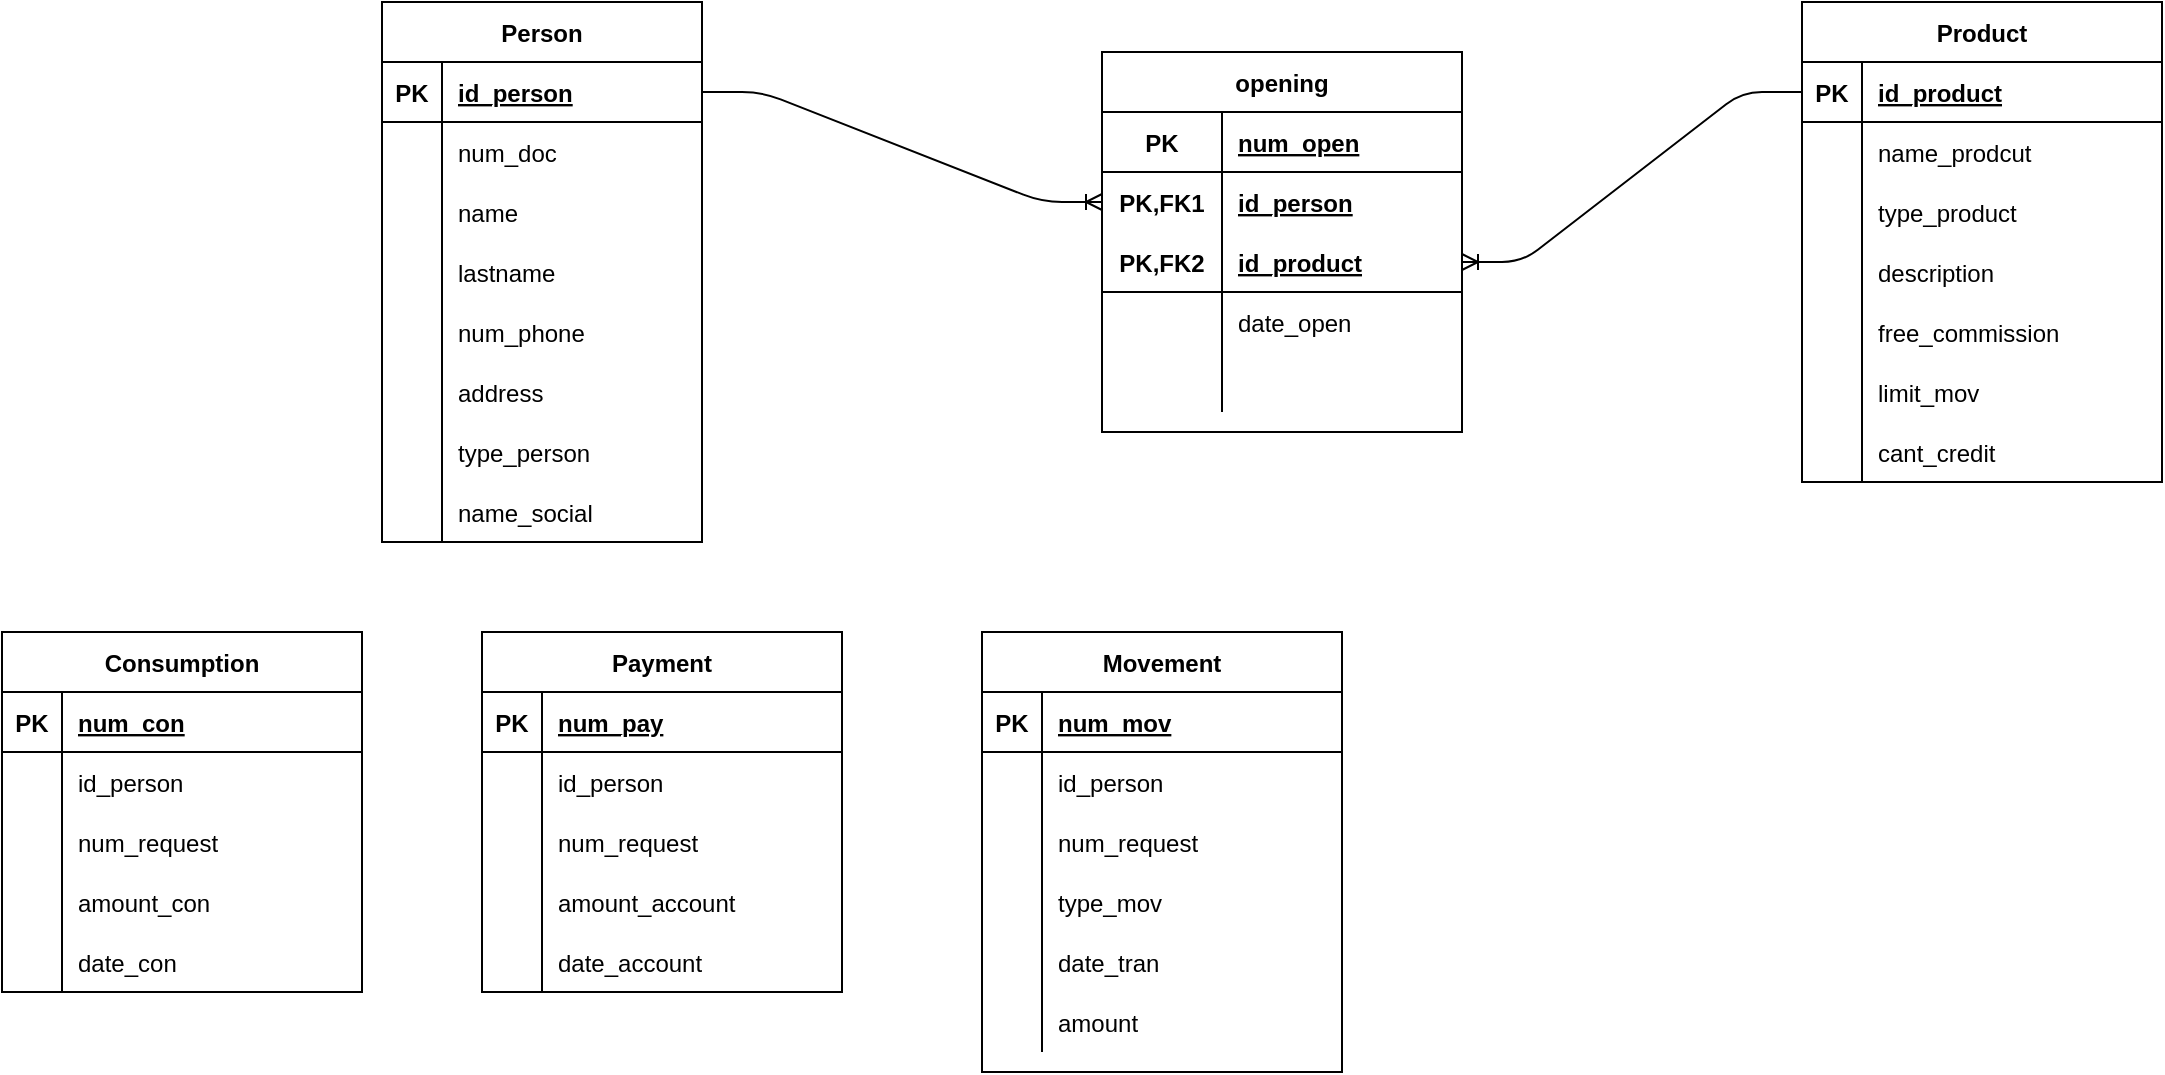 <mxfile version="14.7.8" type="github">
  <diagram id="_rKBVMMMxIpNqGGiBoeg" name="Page-1">
    <mxGraphModel dx="1268" dy="882" grid="1" gridSize="10" guides="1" tooltips="1" connect="1" arrows="1" fold="1" page="0" pageScale="1" pageWidth="827" pageHeight="1169" math="0" shadow="0">
      <root>
        <mxCell id="0" />
        <mxCell id="1" parent="0" />
        <mxCell id="2HzZ_DdVNR7TNEQ7cjcN-23" value="Person" style="shape=table;startSize=30;container=1;collapsible=1;childLayout=tableLayout;fixedRows=1;rowLines=0;fontStyle=1;align=center;resizeLast=1;" parent="1" vertex="1">
          <mxGeometry x="-140" y="-15" width="160" height="270" as="geometry" />
        </mxCell>
        <mxCell id="2HzZ_DdVNR7TNEQ7cjcN-24" value="" style="shape=partialRectangle;collapsible=0;dropTarget=0;pointerEvents=0;fillColor=none;top=0;left=0;bottom=1;right=0;points=[[0,0.5],[1,0.5]];portConstraint=eastwest;" parent="2HzZ_DdVNR7TNEQ7cjcN-23" vertex="1">
          <mxGeometry y="30" width="160" height="30" as="geometry" />
        </mxCell>
        <mxCell id="2HzZ_DdVNR7TNEQ7cjcN-25" value="PK" style="shape=partialRectangle;connectable=0;fillColor=none;top=0;left=0;bottom=0;right=0;fontStyle=1;overflow=hidden;" parent="2HzZ_DdVNR7TNEQ7cjcN-24" vertex="1">
          <mxGeometry width="30" height="30" as="geometry" />
        </mxCell>
        <mxCell id="2HzZ_DdVNR7TNEQ7cjcN-26" value="id_person" style="shape=partialRectangle;connectable=0;fillColor=none;top=0;left=0;bottom=0;right=0;align=left;spacingLeft=6;fontStyle=5;overflow=hidden;" parent="2HzZ_DdVNR7TNEQ7cjcN-24" vertex="1">
          <mxGeometry x="30" width="130" height="30" as="geometry" />
        </mxCell>
        <mxCell id="2HzZ_DdVNR7TNEQ7cjcN-27" value="" style="shape=partialRectangle;collapsible=0;dropTarget=0;pointerEvents=0;fillColor=none;top=0;left=0;bottom=0;right=0;points=[[0,0.5],[1,0.5]];portConstraint=eastwest;" parent="2HzZ_DdVNR7TNEQ7cjcN-23" vertex="1">
          <mxGeometry y="60" width="160" height="30" as="geometry" />
        </mxCell>
        <mxCell id="2HzZ_DdVNR7TNEQ7cjcN-28" value="" style="shape=partialRectangle;connectable=0;fillColor=none;top=0;left=0;bottom=0;right=0;editable=1;overflow=hidden;" parent="2HzZ_DdVNR7TNEQ7cjcN-27" vertex="1">
          <mxGeometry width="30" height="30" as="geometry" />
        </mxCell>
        <mxCell id="2HzZ_DdVNR7TNEQ7cjcN-29" value="num_doc" style="shape=partialRectangle;connectable=0;fillColor=none;top=0;left=0;bottom=0;right=0;align=left;spacingLeft=6;overflow=hidden;" parent="2HzZ_DdVNR7TNEQ7cjcN-27" vertex="1">
          <mxGeometry x="30" width="130" height="30" as="geometry" />
        </mxCell>
        <mxCell id="2HzZ_DdVNR7TNEQ7cjcN-30" value="" style="shape=partialRectangle;collapsible=0;dropTarget=0;pointerEvents=0;fillColor=none;top=0;left=0;bottom=0;right=0;points=[[0,0.5],[1,0.5]];portConstraint=eastwest;" parent="2HzZ_DdVNR7TNEQ7cjcN-23" vertex="1">
          <mxGeometry y="90" width="160" height="30" as="geometry" />
        </mxCell>
        <mxCell id="2HzZ_DdVNR7TNEQ7cjcN-31" value="" style="shape=partialRectangle;connectable=0;fillColor=none;top=0;left=0;bottom=0;right=0;editable=1;overflow=hidden;" parent="2HzZ_DdVNR7TNEQ7cjcN-30" vertex="1">
          <mxGeometry width="30" height="30" as="geometry" />
        </mxCell>
        <mxCell id="2HzZ_DdVNR7TNEQ7cjcN-32" value="name" style="shape=partialRectangle;connectable=0;fillColor=none;top=0;left=0;bottom=0;right=0;align=left;spacingLeft=6;overflow=hidden;" parent="2HzZ_DdVNR7TNEQ7cjcN-30" vertex="1">
          <mxGeometry x="30" width="130" height="30" as="geometry" />
        </mxCell>
        <mxCell id="2HzZ_DdVNR7TNEQ7cjcN-33" value="" style="shape=partialRectangle;collapsible=0;dropTarget=0;pointerEvents=0;fillColor=none;top=0;left=0;bottom=0;right=0;points=[[0,0.5],[1,0.5]];portConstraint=eastwest;" parent="2HzZ_DdVNR7TNEQ7cjcN-23" vertex="1">
          <mxGeometry y="120" width="160" height="30" as="geometry" />
        </mxCell>
        <mxCell id="2HzZ_DdVNR7TNEQ7cjcN-34" value="" style="shape=partialRectangle;connectable=0;fillColor=none;top=0;left=0;bottom=0;right=0;editable=1;overflow=hidden;" parent="2HzZ_DdVNR7TNEQ7cjcN-33" vertex="1">
          <mxGeometry width="30" height="30" as="geometry" />
        </mxCell>
        <mxCell id="2HzZ_DdVNR7TNEQ7cjcN-35" value="lastname" style="shape=partialRectangle;connectable=0;fillColor=none;top=0;left=0;bottom=0;right=0;align=left;spacingLeft=6;overflow=hidden;" parent="2HzZ_DdVNR7TNEQ7cjcN-33" vertex="1">
          <mxGeometry x="30" width="130" height="30" as="geometry" />
        </mxCell>
        <mxCell id="2HzZ_DdVNR7TNEQ7cjcN-58" value="" style="shape=partialRectangle;collapsible=0;dropTarget=0;pointerEvents=0;fillColor=none;top=0;left=0;bottom=0;right=0;points=[[0,0.5],[1,0.5]];portConstraint=eastwest;" parent="2HzZ_DdVNR7TNEQ7cjcN-23" vertex="1">
          <mxGeometry y="150" width="160" height="30" as="geometry" />
        </mxCell>
        <mxCell id="2HzZ_DdVNR7TNEQ7cjcN-59" value="" style="shape=partialRectangle;connectable=0;fillColor=none;top=0;left=0;bottom=0;right=0;editable=1;overflow=hidden;" parent="2HzZ_DdVNR7TNEQ7cjcN-58" vertex="1">
          <mxGeometry width="30" height="30" as="geometry" />
        </mxCell>
        <mxCell id="2HzZ_DdVNR7TNEQ7cjcN-60" value="num_phone" style="shape=partialRectangle;connectable=0;fillColor=none;top=0;left=0;bottom=0;right=0;align=left;spacingLeft=6;overflow=hidden;" parent="2HzZ_DdVNR7TNEQ7cjcN-58" vertex="1">
          <mxGeometry x="30" width="130" height="30" as="geometry" />
        </mxCell>
        <mxCell id="2HzZ_DdVNR7TNEQ7cjcN-61" value="" style="shape=partialRectangle;collapsible=0;dropTarget=0;pointerEvents=0;fillColor=none;top=0;left=0;bottom=0;right=0;points=[[0,0.5],[1,0.5]];portConstraint=eastwest;" parent="2HzZ_DdVNR7TNEQ7cjcN-23" vertex="1">
          <mxGeometry y="180" width="160" height="30" as="geometry" />
        </mxCell>
        <mxCell id="2HzZ_DdVNR7TNEQ7cjcN-62" value="" style="shape=partialRectangle;connectable=0;fillColor=none;top=0;left=0;bottom=0;right=0;editable=1;overflow=hidden;" parent="2HzZ_DdVNR7TNEQ7cjcN-61" vertex="1">
          <mxGeometry width="30" height="30" as="geometry" />
        </mxCell>
        <mxCell id="2HzZ_DdVNR7TNEQ7cjcN-63" value="address" style="shape=partialRectangle;connectable=0;fillColor=none;top=0;left=0;bottom=0;right=0;align=left;spacingLeft=6;overflow=hidden;" parent="2HzZ_DdVNR7TNEQ7cjcN-61" vertex="1">
          <mxGeometry x="30" width="130" height="30" as="geometry" />
        </mxCell>
        <mxCell id="2HzZ_DdVNR7TNEQ7cjcN-64" value="" style="shape=partialRectangle;collapsible=0;dropTarget=0;pointerEvents=0;fillColor=none;top=0;left=0;bottom=0;right=0;points=[[0,0.5],[1,0.5]];portConstraint=eastwest;" parent="2HzZ_DdVNR7TNEQ7cjcN-23" vertex="1">
          <mxGeometry y="210" width="160" height="30" as="geometry" />
        </mxCell>
        <mxCell id="2HzZ_DdVNR7TNEQ7cjcN-65" value="" style="shape=partialRectangle;connectable=0;fillColor=none;top=0;left=0;bottom=0;right=0;editable=1;overflow=hidden;" parent="2HzZ_DdVNR7TNEQ7cjcN-64" vertex="1">
          <mxGeometry width="30" height="30" as="geometry" />
        </mxCell>
        <mxCell id="2HzZ_DdVNR7TNEQ7cjcN-66" value="type_person" style="shape=partialRectangle;connectable=0;fillColor=none;top=0;left=0;bottom=0;right=0;align=left;spacingLeft=6;overflow=hidden;" parent="2HzZ_DdVNR7TNEQ7cjcN-64" vertex="1">
          <mxGeometry x="30" width="130" height="30" as="geometry" />
        </mxCell>
        <mxCell id="2HzZ_DdVNR7TNEQ7cjcN-93" value="" style="shape=partialRectangle;collapsible=0;dropTarget=0;pointerEvents=0;fillColor=none;top=0;left=0;bottom=0;right=0;points=[[0,0.5],[1,0.5]];portConstraint=eastwest;" parent="2HzZ_DdVNR7TNEQ7cjcN-23" vertex="1">
          <mxGeometry y="240" width="160" height="30" as="geometry" />
        </mxCell>
        <mxCell id="2HzZ_DdVNR7TNEQ7cjcN-94" value="" style="shape=partialRectangle;connectable=0;fillColor=none;top=0;left=0;bottom=0;right=0;editable=1;overflow=hidden;" parent="2HzZ_DdVNR7TNEQ7cjcN-93" vertex="1">
          <mxGeometry width="30" height="30" as="geometry" />
        </mxCell>
        <mxCell id="2HzZ_DdVNR7TNEQ7cjcN-95" value="name_social" style="shape=partialRectangle;connectable=0;fillColor=none;top=0;left=0;bottom=0;right=0;align=left;spacingLeft=6;overflow=hidden;" parent="2HzZ_DdVNR7TNEQ7cjcN-93" vertex="1">
          <mxGeometry x="30" width="130" height="30" as="geometry" />
        </mxCell>
        <mxCell id="2HzZ_DdVNR7TNEQ7cjcN-36" value="Product" style="shape=table;startSize=30;container=1;collapsible=1;childLayout=tableLayout;fixedRows=1;rowLines=0;fontStyle=1;align=center;resizeLast=1;" parent="1" vertex="1">
          <mxGeometry x="570" y="-15" width="180" height="240" as="geometry" />
        </mxCell>
        <mxCell id="2HzZ_DdVNR7TNEQ7cjcN-37" value="" style="shape=partialRectangle;collapsible=0;dropTarget=0;pointerEvents=0;fillColor=none;top=0;left=0;bottom=1;right=0;points=[[0,0.5],[1,0.5]];portConstraint=eastwest;" parent="2HzZ_DdVNR7TNEQ7cjcN-36" vertex="1">
          <mxGeometry y="30" width="180" height="30" as="geometry" />
        </mxCell>
        <mxCell id="2HzZ_DdVNR7TNEQ7cjcN-38" value="PK" style="shape=partialRectangle;connectable=0;fillColor=none;top=0;left=0;bottom=0;right=0;fontStyle=1;overflow=hidden;" parent="2HzZ_DdVNR7TNEQ7cjcN-37" vertex="1">
          <mxGeometry width="30" height="30" as="geometry" />
        </mxCell>
        <mxCell id="2HzZ_DdVNR7TNEQ7cjcN-39" value="id_product" style="shape=partialRectangle;connectable=0;fillColor=none;top=0;left=0;bottom=0;right=0;align=left;spacingLeft=6;fontStyle=5;overflow=hidden;" parent="2HzZ_DdVNR7TNEQ7cjcN-37" vertex="1">
          <mxGeometry x="30" width="150" height="30" as="geometry" />
        </mxCell>
        <mxCell id="2HzZ_DdVNR7TNEQ7cjcN-40" value="" style="shape=partialRectangle;collapsible=0;dropTarget=0;pointerEvents=0;fillColor=none;top=0;left=0;bottom=0;right=0;points=[[0,0.5],[1,0.5]];portConstraint=eastwest;" parent="2HzZ_DdVNR7TNEQ7cjcN-36" vertex="1">
          <mxGeometry y="60" width="180" height="30" as="geometry" />
        </mxCell>
        <mxCell id="2HzZ_DdVNR7TNEQ7cjcN-41" value="" style="shape=partialRectangle;connectable=0;fillColor=none;top=0;left=0;bottom=0;right=0;editable=1;overflow=hidden;" parent="2HzZ_DdVNR7TNEQ7cjcN-40" vertex="1">
          <mxGeometry width="30" height="30" as="geometry" />
        </mxCell>
        <mxCell id="2HzZ_DdVNR7TNEQ7cjcN-42" value="name_prodcut" style="shape=partialRectangle;connectable=0;fillColor=none;top=0;left=0;bottom=0;right=0;align=left;spacingLeft=6;overflow=hidden;" parent="2HzZ_DdVNR7TNEQ7cjcN-40" vertex="1">
          <mxGeometry x="30" width="150" height="30" as="geometry" />
        </mxCell>
        <mxCell id="2HzZ_DdVNR7TNEQ7cjcN-43" value="" style="shape=partialRectangle;collapsible=0;dropTarget=0;pointerEvents=0;fillColor=none;top=0;left=0;bottom=0;right=0;points=[[0,0.5],[1,0.5]];portConstraint=eastwest;" parent="2HzZ_DdVNR7TNEQ7cjcN-36" vertex="1">
          <mxGeometry y="90" width="180" height="30" as="geometry" />
        </mxCell>
        <mxCell id="2HzZ_DdVNR7TNEQ7cjcN-44" value="" style="shape=partialRectangle;connectable=0;fillColor=none;top=0;left=0;bottom=0;right=0;editable=1;overflow=hidden;" parent="2HzZ_DdVNR7TNEQ7cjcN-43" vertex="1">
          <mxGeometry width="30" height="30" as="geometry" />
        </mxCell>
        <mxCell id="2HzZ_DdVNR7TNEQ7cjcN-45" value="type_product" style="shape=partialRectangle;connectable=0;fillColor=none;top=0;left=0;bottom=0;right=0;align=left;spacingLeft=6;overflow=hidden;" parent="2HzZ_DdVNR7TNEQ7cjcN-43" vertex="1">
          <mxGeometry x="30" width="150" height="30" as="geometry" />
        </mxCell>
        <mxCell id="2HzZ_DdVNR7TNEQ7cjcN-46" value="" style="shape=partialRectangle;collapsible=0;dropTarget=0;pointerEvents=0;fillColor=none;top=0;left=0;bottom=0;right=0;points=[[0,0.5],[1,0.5]];portConstraint=eastwest;" parent="2HzZ_DdVNR7TNEQ7cjcN-36" vertex="1">
          <mxGeometry y="120" width="180" height="30" as="geometry" />
        </mxCell>
        <mxCell id="2HzZ_DdVNR7TNEQ7cjcN-47" value="" style="shape=partialRectangle;connectable=0;fillColor=none;top=0;left=0;bottom=0;right=0;editable=1;overflow=hidden;" parent="2HzZ_DdVNR7TNEQ7cjcN-46" vertex="1">
          <mxGeometry width="30" height="30" as="geometry" />
        </mxCell>
        <mxCell id="2HzZ_DdVNR7TNEQ7cjcN-48" value="description" style="shape=partialRectangle;connectable=0;fillColor=none;top=0;left=0;bottom=0;right=0;align=left;spacingLeft=6;overflow=hidden;" parent="2HzZ_DdVNR7TNEQ7cjcN-46" vertex="1">
          <mxGeometry x="30" width="150" height="30" as="geometry" />
        </mxCell>
        <mxCell id="2HzZ_DdVNR7TNEQ7cjcN-49" value="" style="shape=partialRectangle;collapsible=0;dropTarget=0;pointerEvents=0;fillColor=none;top=0;left=0;bottom=0;right=0;points=[[0,0.5],[1,0.5]];portConstraint=eastwest;" parent="2HzZ_DdVNR7TNEQ7cjcN-36" vertex="1">
          <mxGeometry y="150" width="180" height="30" as="geometry" />
        </mxCell>
        <mxCell id="2HzZ_DdVNR7TNEQ7cjcN-50" value="" style="shape=partialRectangle;connectable=0;fillColor=none;top=0;left=0;bottom=0;right=0;editable=1;overflow=hidden;" parent="2HzZ_DdVNR7TNEQ7cjcN-49" vertex="1">
          <mxGeometry width="30" height="30" as="geometry" />
        </mxCell>
        <mxCell id="2HzZ_DdVNR7TNEQ7cjcN-51" value="free_commission" style="shape=partialRectangle;connectable=0;fillColor=none;top=0;left=0;bottom=0;right=0;align=left;spacingLeft=6;overflow=hidden;" parent="2HzZ_DdVNR7TNEQ7cjcN-49" vertex="1">
          <mxGeometry x="30" width="150" height="30" as="geometry" />
        </mxCell>
        <mxCell id="2HzZ_DdVNR7TNEQ7cjcN-52" value="" style="shape=partialRectangle;collapsible=0;dropTarget=0;pointerEvents=0;fillColor=none;top=0;left=0;bottom=0;right=0;points=[[0,0.5],[1,0.5]];portConstraint=eastwest;" parent="2HzZ_DdVNR7TNEQ7cjcN-36" vertex="1">
          <mxGeometry y="180" width="180" height="30" as="geometry" />
        </mxCell>
        <mxCell id="2HzZ_DdVNR7TNEQ7cjcN-53" value="" style="shape=partialRectangle;connectable=0;fillColor=none;top=0;left=0;bottom=0;right=0;editable=1;overflow=hidden;" parent="2HzZ_DdVNR7TNEQ7cjcN-52" vertex="1">
          <mxGeometry width="30" height="30" as="geometry" />
        </mxCell>
        <mxCell id="2HzZ_DdVNR7TNEQ7cjcN-54" value="limit_mov" style="shape=partialRectangle;connectable=0;fillColor=none;top=0;left=0;bottom=0;right=0;align=left;spacingLeft=6;overflow=hidden;" parent="2HzZ_DdVNR7TNEQ7cjcN-52" vertex="1">
          <mxGeometry x="30" width="150" height="30" as="geometry" />
        </mxCell>
        <mxCell id="2HzZ_DdVNR7TNEQ7cjcN-55" value="" style="shape=partialRectangle;collapsible=0;dropTarget=0;pointerEvents=0;fillColor=none;top=0;left=0;bottom=0;right=0;points=[[0,0.5],[1,0.5]];portConstraint=eastwest;" parent="2HzZ_DdVNR7TNEQ7cjcN-36" vertex="1">
          <mxGeometry y="210" width="180" height="30" as="geometry" />
        </mxCell>
        <mxCell id="2HzZ_DdVNR7TNEQ7cjcN-56" value="" style="shape=partialRectangle;connectable=0;fillColor=none;top=0;left=0;bottom=0;right=0;editable=1;overflow=hidden;" parent="2HzZ_DdVNR7TNEQ7cjcN-55" vertex="1">
          <mxGeometry width="30" height="30" as="geometry" />
        </mxCell>
        <mxCell id="2HzZ_DdVNR7TNEQ7cjcN-57" value="cant_credit" style="shape=partialRectangle;connectable=0;fillColor=none;top=0;left=0;bottom=0;right=0;align=left;spacingLeft=6;overflow=hidden;" parent="2HzZ_DdVNR7TNEQ7cjcN-55" vertex="1">
          <mxGeometry x="30" width="150" height="30" as="geometry" />
        </mxCell>
        <mxCell id="2HzZ_DdVNR7TNEQ7cjcN-69" value="opening" style="shape=table;startSize=30;container=1;collapsible=1;childLayout=tableLayout;fixedRows=1;rowLines=0;fontStyle=1;align=center;resizeLast=1;" parent="1" vertex="1">
          <mxGeometry x="220" y="10" width="180" height="190" as="geometry" />
        </mxCell>
        <mxCell id="2HzZ_DdVNR7TNEQ7cjcN-73" value="" style="shape=partialRectangle;collapsible=0;dropTarget=0;pointerEvents=0;fillColor=none;top=0;left=0;bottom=1;right=0;points=[[0,0.5],[1,0.5]];portConstraint=eastwest;" parent="2HzZ_DdVNR7TNEQ7cjcN-69" vertex="1">
          <mxGeometry y="30" width="180" height="30" as="geometry" />
        </mxCell>
        <mxCell id="2HzZ_DdVNR7TNEQ7cjcN-74" value="PK" style="shape=partialRectangle;connectable=0;fillColor=none;top=0;left=0;bottom=0;right=0;fontStyle=1;overflow=hidden;" parent="2HzZ_DdVNR7TNEQ7cjcN-73" vertex="1">
          <mxGeometry width="60" height="30" as="geometry" />
        </mxCell>
        <mxCell id="2HzZ_DdVNR7TNEQ7cjcN-75" value="num_open" style="shape=partialRectangle;connectable=0;fillColor=none;top=0;left=0;bottom=0;right=0;align=left;spacingLeft=6;fontStyle=5;overflow=hidden;" parent="2HzZ_DdVNR7TNEQ7cjcN-73" vertex="1">
          <mxGeometry x="60" width="120" height="30" as="geometry" />
        </mxCell>
        <mxCell id="2HzZ_DdVNR7TNEQ7cjcN-70" value="" style="shape=partialRectangle;collapsible=0;dropTarget=0;pointerEvents=0;fillColor=none;top=0;left=0;bottom=0;right=0;points=[[0,0.5],[1,0.5]];portConstraint=eastwest;" parent="2HzZ_DdVNR7TNEQ7cjcN-69" vertex="1">
          <mxGeometry y="60" width="180" height="30" as="geometry" />
        </mxCell>
        <mxCell id="2HzZ_DdVNR7TNEQ7cjcN-71" value="PK,FK1" style="shape=partialRectangle;connectable=0;fillColor=none;top=0;left=0;bottom=0;right=0;fontStyle=1;overflow=hidden;" parent="2HzZ_DdVNR7TNEQ7cjcN-70" vertex="1">
          <mxGeometry width="60" height="30" as="geometry" />
        </mxCell>
        <mxCell id="2HzZ_DdVNR7TNEQ7cjcN-72" value="id_person" style="shape=partialRectangle;connectable=0;fillColor=none;top=0;left=0;bottom=0;right=0;align=left;spacingLeft=6;fontStyle=5;overflow=hidden;" parent="2HzZ_DdVNR7TNEQ7cjcN-70" vertex="1">
          <mxGeometry x="60" width="120" height="30" as="geometry" />
        </mxCell>
        <mxCell id="2HzZ_DdVNR7TNEQ7cjcN-82" value="" style="shape=partialRectangle;collapsible=0;dropTarget=0;pointerEvents=0;fillColor=none;top=0;left=0;bottom=1;right=0;points=[[0,0.5],[1,0.5]];portConstraint=eastwest;" parent="2HzZ_DdVNR7TNEQ7cjcN-69" vertex="1">
          <mxGeometry y="90" width="180" height="30" as="geometry" />
        </mxCell>
        <mxCell id="2HzZ_DdVNR7TNEQ7cjcN-83" value="PK,FK2" style="shape=partialRectangle;connectable=0;fillColor=none;top=0;left=0;bottom=0;right=0;fontStyle=1;overflow=hidden;" parent="2HzZ_DdVNR7TNEQ7cjcN-82" vertex="1">
          <mxGeometry width="60" height="30" as="geometry" />
        </mxCell>
        <mxCell id="2HzZ_DdVNR7TNEQ7cjcN-84" value="id_product" style="shape=partialRectangle;connectable=0;fillColor=none;top=0;left=0;bottom=0;right=0;align=left;spacingLeft=6;fontStyle=5;overflow=hidden;" parent="2HzZ_DdVNR7TNEQ7cjcN-82" vertex="1">
          <mxGeometry x="60" width="120" height="30" as="geometry" />
        </mxCell>
        <mxCell id="2HzZ_DdVNR7TNEQ7cjcN-79" value="" style="shape=partialRectangle;collapsible=0;dropTarget=0;pointerEvents=0;fillColor=none;top=0;left=0;bottom=0;right=0;points=[[0,0.5],[1,0.5]];portConstraint=eastwest;" parent="2HzZ_DdVNR7TNEQ7cjcN-69" vertex="1">
          <mxGeometry y="120" width="180" height="30" as="geometry" />
        </mxCell>
        <mxCell id="2HzZ_DdVNR7TNEQ7cjcN-80" value="" style="shape=partialRectangle;connectable=0;fillColor=none;top=0;left=0;bottom=0;right=0;editable=1;overflow=hidden;" parent="2HzZ_DdVNR7TNEQ7cjcN-79" vertex="1">
          <mxGeometry width="60" height="30" as="geometry" />
        </mxCell>
        <mxCell id="2HzZ_DdVNR7TNEQ7cjcN-81" value="date_open" style="shape=partialRectangle;connectable=0;fillColor=none;top=0;left=0;bottom=0;right=0;align=left;spacingLeft=6;overflow=hidden;" parent="2HzZ_DdVNR7TNEQ7cjcN-79" vertex="1">
          <mxGeometry x="60" width="120" height="30" as="geometry" />
        </mxCell>
        <mxCell id="2HzZ_DdVNR7TNEQ7cjcN-76" value="" style="shape=partialRectangle;collapsible=0;dropTarget=0;pointerEvents=0;fillColor=none;top=0;left=0;bottom=0;right=0;points=[[0,0.5],[1,0.5]];portConstraint=eastwest;" parent="2HzZ_DdVNR7TNEQ7cjcN-69" vertex="1">
          <mxGeometry y="150" width="180" height="30" as="geometry" />
        </mxCell>
        <mxCell id="2HzZ_DdVNR7TNEQ7cjcN-77" value="" style="shape=partialRectangle;connectable=0;fillColor=none;top=0;left=0;bottom=0;right=0;editable=1;overflow=hidden;" parent="2HzZ_DdVNR7TNEQ7cjcN-76" vertex="1">
          <mxGeometry width="60" height="30" as="geometry" />
        </mxCell>
        <mxCell id="2HzZ_DdVNR7TNEQ7cjcN-78" value="" style="shape=partialRectangle;connectable=0;fillColor=none;top=0;left=0;bottom=0;right=0;align=left;spacingLeft=6;overflow=hidden;" parent="2HzZ_DdVNR7TNEQ7cjcN-76" vertex="1">
          <mxGeometry x="60" width="120" height="30" as="geometry" />
        </mxCell>
        <mxCell id="2HzZ_DdVNR7TNEQ7cjcN-90" value="" style="edgeStyle=entityRelationEdgeStyle;fontSize=12;html=1;endArrow=ERoneToMany;exitX=1;exitY=0.5;exitDx=0;exitDy=0;entryX=0;entryY=0.5;entryDx=0;entryDy=0;" parent="1" source="2HzZ_DdVNR7TNEQ7cjcN-24" target="2HzZ_DdVNR7TNEQ7cjcN-70" edge="1">
          <mxGeometry width="100" height="100" relative="1" as="geometry">
            <mxPoint x="240" y="300" as="sourcePoint" />
            <mxPoint x="340" y="200" as="targetPoint" />
          </mxGeometry>
        </mxCell>
        <mxCell id="2HzZ_DdVNR7TNEQ7cjcN-92" value="" style="edgeStyle=entityRelationEdgeStyle;fontSize=12;html=1;endArrow=ERoneToMany;entryX=1;entryY=0.5;entryDx=0;entryDy=0;" parent="1" source="2HzZ_DdVNR7TNEQ7cjcN-37" target="2HzZ_DdVNR7TNEQ7cjcN-82" edge="1">
          <mxGeometry width="100" height="100" relative="1" as="geometry">
            <mxPoint x="430" y="110" as="sourcePoint" />
            <mxPoint x="560" y="190" as="targetPoint" />
          </mxGeometry>
        </mxCell>
        <mxCell id="gl4LlQETCYDhb0YYXJKj-1" value="Consumption" style="shape=table;startSize=30;container=1;collapsible=1;childLayout=tableLayout;fixedRows=1;rowLines=0;fontStyle=1;align=center;resizeLast=1;" vertex="1" parent="1">
          <mxGeometry x="-330" y="300" width="180" height="180" as="geometry" />
        </mxCell>
        <mxCell id="gl4LlQETCYDhb0YYXJKj-2" value="" style="shape=partialRectangle;collapsible=0;dropTarget=0;pointerEvents=0;fillColor=none;top=0;left=0;bottom=1;right=0;points=[[0,0.5],[1,0.5]];portConstraint=eastwest;" vertex="1" parent="gl4LlQETCYDhb0YYXJKj-1">
          <mxGeometry y="30" width="180" height="30" as="geometry" />
        </mxCell>
        <mxCell id="gl4LlQETCYDhb0YYXJKj-3" value="PK" style="shape=partialRectangle;connectable=0;fillColor=none;top=0;left=0;bottom=0;right=0;fontStyle=1;overflow=hidden;" vertex="1" parent="gl4LlQETCYDhb0YYXJKj-2">
          <mxGeometry width="30" height="30" as="geometry" />
        </mxCell>
        <mxCell id="gl4LlQETCYDhb0YYXJKj-4" value="num_con" style="shape=partialRectangle;connectable=0;fillColor=none;top=0;left=0;bottom=0;right=0;align=left;spacingLeft=6;fontStyle=5;overflow=hidden;" vertex="1" parent="gl4LlQETCYDhb0YYXJKj-2">
          <mxGeometry x="30" width="150" height="30" as="geometry" />
        </mxCell>
        <mxCell id="gl4LlQETCYDhb0YYXJKj-5" value="" style="shape=partialRectangle;collapsible=0;dropTarget=0;pointerEvents=0;fillColor=none;top=0;left=0;bottom=0;right=0;points=[[0,0.5],[1,0.5]];portConstraint=eastwest;" vertex="1" parent="gl4LlQETCYDhb0YYXJKj-1">
          <mxGeometry y="60" width="180" height="30" as="geometry" />
        </mxCell>
        <mxCell id="gl4LlQETCYDhb0YYXJKj-6" value="" style="shape=partialRectangle;connectable=0;fillColor=none;top=0;left=0;bottom=0;right=0;editable=1;overflow=hidden;" vertex="1" parent="gl4LlQETCYDhb0YYXJKj-5">
          <mxGeometry width="30" height="30" as="geometry" />
        </mxCell>
        <mxCell id="gl4LlQETCYDhb0YYXJKj-7" value="id_person" style="shape=partialRectangle;connectable=0;fillColor=none;top=0;left=0;bottom=0;right=0;align=left;spacingLeft=6;overflow=hidden;" vertex="1" parent="gl4LlQETCYDhb0YYXJKj-5">
          <mxGeometry x="30" width="150" height="30" as="geometry" />
        </mxCell>
        <mxCell id="gl4LlQETCYDhb0YYXJKj-8" value="" style="shape=partialRectangle;collapsible=0;dropTarget=0;pointerEvents=0;fillColor=none;top=0;left=0;bottom=0;right=0;points=[[0,0.5],[1,0.5]];portConstraint=eastwest;" vertex="1" parent="gl4LlQETCYDhb0YYXJKj-1">
          <mxGeometry y="90" width="180" height="30" as="geometry" />
        </mxCell>
        <mxCell id="gl4LlQETCYDhb0YYXJKj-9" value="" style="shape=partialRectangle;connectable=0;fillColor=none;top=0;left=0;bottom=0;right=0;editable=1;overflow=hidden;" vertex="1" parent="gl4LlQETCYDhb0YYXJKj-8">
          <mxGeometry width="30" height="30" as="geometry" />
        </mxCell>
        <mxCell id="gl4LlQETCYDhb0YYXJKj-10" value="num_request" style="shape=partialRectangle;connectable=0;fillColor=none;top=0;left=0;bottom=0;right=0;align=left;spacingLeft=6;overflow=hidden;" vertex="1" parent="gl4LlQETCYDhb0YYXJKj-8">
          <mxGeometry x="30" width="150" height="30" as="geometry" />
        </mxCell>
        <mxCell id="gl4LlQETCYDhb0YYXJKj-11" value="" style="shape=partialRectangle;collapsible=0;dropTarget=0;pointerEvents=0;fillColor=none;top=0;left=0;bottom=0;right=0;points=[[0,0.5],[1,0.5]];portConstraint=eastwest;" vertex="1" parent="gl4LlQETCYDhb0YYXJKj-1">
          <mxGeometry y="120" width="180" height="30" as="geometry" />
        </mxCell>
        <mxCell id="gl4LlQETCYDhb0YYXJKj-12" value="" style="shape=partialRectangle;connectable=0;fillColor=none;top=0;left=0;bottom=0;right=0;editable=1;overflow=hidden;" vertex="1" parent="gl4LlQETCYDhb0YYXJKj-11">
          <mxGeometry width="30" height="30" as="geometry" />
        </mxCell>
        <mxCell id="gl4LlQETCYDhb0YYXJKj-13" value="amount_con" style="shape=partialRectangle;connectable=0;fillColor=none;top=0;left=0;bottom=0;right=0;align=left;spacingLeft=6;overflow=hidden;" vertex="1" parent="gl4LlQETCYDhb0YYXJKj-11">
          <mxGeometry x="30" width="150" height="30" as="geometry" />
        </mxCell>
        <mxCell id="gl4LlQETCYDhb0YYXJKj-14" value="" style="shape=partialRectangle;collapsible=0;dropTarget=0;pointerEvents=0;fillColor=none;top=0;left=0;bottom=0;right=0;points=[[0,0.5],[1,0.5]];portConstraint=eastwest;" vertex="1" parent="gl4LlQETCYDhb0YYXJKj-1">
          <mxGeometry y="150" width="180" height="30" as="geometry" />
        </mxCell>
        <mxCell id="gl4LlQETCYDhb0YYXJKj-15" value="" style="shape=partialRectangle;connectable=0;fillColor=none;top=0;left=0;bottom=0;right=0;editable=1;overflow=hidden;" vertex="1" parent="gl4LlQETCYDhb0YYXJKj-14">
          <mxGeometry width="30" height="30" as="geometry" />
        </mxCell>
        <mxCell id="gl4LlQETCYDhb0YYXJKj-16" value="date_con" style="shape=partialRectangle;connectable=0;fillColor=none;top=0;left=0;bottom=0;right=0;align=left;spacingLeft=6;overflow=hidden;" vertex="1" parent="gl4LlQETCYDhb0YYXJKj-14">
          <mxGeometry x="30" width="150" height="30" as="geometry" />
        </mxCell>
        <mxCell id="gl4LlQETCYDhb0YYXJKj-17" value="Payment" style="shape=table;startSize=30;container=1;collapsible=1;childLayout=tableLayout;fixedRows=1;rowLines=0;fontStyle=1;align=center;resizeLast=1;" vertex="1" parent="1">
          <mxGeometry x="-90" y="300" width="180" height="180" as="geometry" />
        </mxCell>
        <mxCell id="gl4LlQETCYDhb0YYXJKj-18" value="" style="shape=partialRectangle;collapsible=0;dropTarget=0;pointerEvents=0;fillColor=none;top=0;left=0;bottom=1;right=0;points=[[0,0.5],[1,0.5]];portConstraint=eastwest;" vertex="1" parent="gl4LlQETCYDhb0YYXJKj-17">
          <mxGeometry y="30" width="180" height="30" as="geometry" />
        </mxCell>
        <mxCell id="gl4LlQETCYDhb0YYXJKj-19" value="PK" style="shape=partialRectangle;connectable=0;fillColor=none;top=0;left=0;bottom=0;right=0;fontStyle=1;overflow=hidden;" vertex="1" parent="gl4LlQETCYDhb0YYXJKj-18">
          <mxGeometry width="30" height="30" as="geometry" />
        </mxCell>
        <mxCell id="gl4LlQETCYDhb0YYXJKj-20" value="num_pay" style="shape=partialRectangle;connectable=0;fillColor=none;top=0;left=0;bottom=0;right=0;align=left;spacingLeft=6;fontStyle=5;overflow=hidden;" vertex="1" parent="gl4LlQETCYDhb0YYXJKj-18">
          <mxGeometry x="30" width="150" height="30" as="geometry" />
        </mxCell>
        <mxCell id="gl4LlQETCYDhb0YYXJKj-21" value="" style="shape=partialRectangle;collapsible=0;dropTarget=0;pointerEvents=0;fillColor=none;top=0;left=0;bottom=0;right=0;points=[[0,0.5],[1,0.5]];portConstraint=eastwest;" vertex="1" parent="gl4LlQETCYDhb0YYXJKj-17">
          <mxGeometry y="60" width="180" height="30" as="geometry" />
        </mxCell>
        <mxCell id="gl4LlQETCYDhb0YYXJKj-22" value="" style="shape=partialRectangle;connectable=0;fillColor=none;top=0;left=0;bottom=0;right=0;editable=1;overflow=hidden;" vertex="1" parent="gl4LlQETCYDhb0YYXJKj-21">
          <mxGeometry width="30" height="30" as="geometry" />
        </mxCell>
        <mxCell id="gl4LlQETCYDhb0YYXJKj-23" value="id_person" style="shape=partialRectangle;connectable=0;fillColor=none;top=0;left=0;bottom=0;right=0;align=left;spacingLeft=6;overflow=hidden;" vertex="1" parent="gl4LlQETCYDhb0YYXJKj-21">
          <mxGeometry x="30" width="150" height="30" as="geometry" />
        </mxCell>
        <mxCell id="gl4LlQETCYDhb0YYXJKj-24" value="" style="shape=partialRectangle;collapsible=0;dropTarget=0;pointerEvents=0;fillColor=none;top=0;left=0;bottom=0;right=0;points=[[0,0.5],[1,0.5]];portConstraint=eastwest;" vertex="1" parent="gl4LlQETCYDhb0YYXJKj-17">
          <mxGeometry y="90" width="180" height="30" as="geometry" />
        </mxCell>
        <mxCell id="gl4LlQETCYDhb0YYXJKj-25" value="" style="shape=partialRectangle;connectable=0;fillColor=none;top=0;left=0;bottom=0;right=0;editable=1;overflow=hidden;" vertex="1" parent="gl4LlQETCYDhb0YYXJKj-24">
          <mxGeometry width="30" height="30" as="geometry" />
        </mxCell>
        <mxCell id="gl4LlQETCYDhb0YYXJKj-26" value="num_request" style="shape=partialRectangle;connectable=0;fillColor=none;top=0;left=0;bottom=0;right=0;align=left;spacingLeft=6;overflow=hidden;" vertex="1" parent="gl4LlQETCYDhb0YYXJKj-24">
          <mxGeometry x="30" width="150" height="30" as="geometry" />
        </mxCell>
        <mxCell id="gl4LlQETCYDhb0YYXJKj-27" value="" style="shape=partialRectangle;collapsible=0;dropTarget=0;pointerEvents=0;fillColor=none;top=0;left=0;bottom=0;right=0;points=[[0,0.5],[1,0.5]];portConstraint=eastwest;" vertex="1" parent="gl4LlQETCYDhb0YYXJKj-17">
          <mxGeometry y="120" width="180" height="30" as="geometry" />
        </mxCell>
        <mxCell id="gl4LlQETCYDhb0YYXJKj-28" value="" style="shape=partialRectangle;connectable=0;fillColor=none;top=0;left=0;bottom=0;right=0;editable=1;overflow=hidden;" vertex="1" parent="gl4LlQETCYDhb0YYXJKj-27">
          <mxGeometry width="30" height="30" as="geometry" />
        </mxCell>
        <mxCell id="gl4LlQETCYDhb0YYXJKj-29" value="amount_account" style="shape=partialRectangle;connectable=0;fillColor=none;top=0;left=0;bottom=0;right=0;align=left;spacingLeft=6;overflow=hidden;" vertex="1" parent="gl4LlQETCYDhb0YYXJKj-27">
          <mxGeometry x="30" width="150" height="30" as="geometry" />
        </mxCell>
        <mxCell id="gl4LlQETCYDhb0YYXJKj-30" value="" style="shape=partialRectangle;collapsible=0;dropTarget=0;pointerEvents=0;fillColor=none;top=0;left=0;bottom=0;right=0;points=[[0,0.5],[1,0.5]];portConstraint=eastwest;" vertex="1" parent="gl4LlQETCYDhb0YYXJKj-17">
          <mxGeometry y="150" width="180" height="30" as="geometry" />
        </mxCell>
        <mxCell id="gl4LlQETCYDhb0YYXJKj-31" value="" style="shape=partialRectangle;connectable=0;fillColor=none;top=0;left=0;bottom=0;right=0;editable=1;overflow=hidden;" vertex="1" parent="gl4LlQETCYDhb0YYXJKj-30">
          <mxGeometry width="30" height="30" as="geometry" />
        </mxCell>
        <mxCell id="gl4LlQETCYDhb0YYXJKj-32" value="date_account" style="shape=partialRectangle;connectable=0;fillColor=none;top=0;left=0;bottom=0;right=0;align=left;spacingLeft=6;overflow=hidden;" vertex="1" parent="gl4LlQETCYDhb0YYXJKj-30">
          <mxGeometry x="30" width="150" height="30" as="geometry" />
        </mxCell>
        <mxCell id="gl4LlQETCYDhb0YYXJKj-33" value="Movement" style="shape=table;startSize=30;container=1;collapsible=1;childLayout=tableLayout;fixedRows=1;rowLines=0;fontStyle=1;align=center;resizeLast=1;" vertex="1" parent="1">
          <mxGeometry x="160" y="300" width="180" height="220" as="geometry" />
        </mxCell>
        <mxCell id="gl4LlQETCYDhb0YYXJKj-34" value="" style="shape=partialRectangle;collapsible=0;dropTarget=0;pointerEvents=0;fillColor=none;top=0;left=0;bottom=1;right=0;points=[[0,0.5],[1,0.5]];portConstraint=eastwest;" vertex="1" parent="gl4LlQETCYDhb0YYXJKj-33">
          <mxGeometry y="30" width="180" height="30" as="geometry" />
        </mxCell>
        <mxCell id="gl4LlQETCYDhb0YYXJKj-35" value="PK" style="shape=partialRectangle;connectable=0;fillColor=none;top=0;left=0;bottom=0;right=0;fontStyle=1;overflow=hidden;" vertex="1" parent="gl4LlQETCYDhb0YYXJKj-34">
          <mxGeometry width="30" height="30" as="geometry" />
        </mxCell>
        <mxCell id="gl4LlQETCYDhb0YYXJKj-36" value="num_mov" style="shape=partialRectangle;connectable=0;fillColor=none;top=0;left=0;bottom=0;right=0;align=left;spacingLeft=6;fontStyle=5;overflow=hidden;" vertex="1" parent="gl4LlQETCYDhb0YYXJKj-34">
          <mxGeometry x="30" width="150" height="30" as="geometry" />
        </mxCell>
        <mxCell id="gl4LlQETCYDhb0YYXJKj-37" value="" style="shape=partialRectangle;collapsible=0;dropTarget=0;pointerEvents=0;fillColor=none;top=0;left=0;bottom=0;right=0;points=[[0,0.5],[1,0.5]];portConstraint=eastwest;" vertex="1" parent="gl4LlQETCYDhb0YYXJKj-33">
          <mxGeometry y="60" width="180" height="30" as="geometry" />
        </mxCell>
        <mxCell id="gl4LlQETCYDhb0YYXJKj-38" value="" style="shape=partialRectangle;connectable=0;fillColor=none;top=0;left=0;bottom=0;right=0;editable=1;overflow=hidden;" vertex="1" parent="gl4LlQETCYDhb0YYXJKj-37">
          <mxGeometry width="30" height="30" as="geometry" />
        </mxCell>
        <mxCell id="gl4LlQETCYDhb0YYXJKj-39" value="id_person" style="shape=partialRectangle;connectable=0;fillColor=none;top=0;left=0;bottom=0;right=0;align=left;spacingLeft=6;overflow=hidden;" vertex="1" parent="gl4LlQETCYDhb0YYXJKj-37">
          <mxGeometry x="30" width="150" height="30" as="geometry" />
        </mxCell>
        <mxCell id="gl4LlQETCYDhb0YYXJKj-40" value="" style="shape=partialRectangle;collapsible=0;dropTarget=0;pointerEvents=0;fillColor=none;top=0;left=0;bottom=0;right=0;points=[[0,0.5],[1,0.5]];portConstraint=eastwest;" vertex="1" parent="gl4LlQETCYDhb0YYXJKj-33">
          <mxGeometry y="90" width="180" height="30" as="geometry" />
        </mxCell>
        <mxCell id="gl4LlQETCYDhb0YYXJKj-41" value="" style="shape=partialRectangle;connectable=0;fillColor=none;top=0;left=0;bottom=0;right=0;editable=1;overflow=hidden;" vertex="1" parent="gl4LlQETCYDhb0YYXJKj-40">
          <mxGeometry width="30" height="30" as="geometry" />
        </mxCell>
        <mxCell id="gl4LlQETCYDhb0YYXJKj-42" value="num_request" style="shape=partialRectangle;connectable=0;fillColor=none;top=0;left=0;bottom=0;right=0;align=left;spacingLeft=6;overflow=hidden;" vertex="1" parent="gl4LlQETCYDhb0YYXJKj-40">
          <mxGeometry x="30" width="150" height="30" as="geometry" />
        </mxCell>
        <mxCell id="gl4LlQETCYDhb0YYXJKj-43" value="" style="shape=partialRectangle;collapsible=0;dropTarget=0;pointerEvents=0;fillColor=none;top=0;left=0;bottom=0;right=0;points=[[0,0.5],[1,0.5]];portConstraint=eastwest;" vertex="1" parent="gl4LlQETCYDhb0YYXJKj-33">
          <mxGeometry y="120" width="180" height="30" as="geometry" />
        </mxCell>
        <mxCell id="gl4LlQETCYDhb0YYXJKj-44" value="" style="shape=partialRectangle;connectable=0;fillColor=none;top=0;left=0;bottom=0;right=0;editable=1;overflow=hidden;" vertex="1" parent="gl4LlQETCYDhb0YYXJKj-43">
          <mxGeometry width="30" height="30" as="geometry" />
        </mxCell>
        <mxCell id="gl4LlQETCYDhb0YYXJKj-45" value="type_mov" style="shape=partialRectangle;connectable=0;fillColor=none;top=0;left=0;bottom=0;right=0;align=left;spacingLeft=6;overflow=hidden;" vertex="1" parent="gl4LlQETCYDhb0YYXJKj-43">
          <mxGeometry x="30" width="150" height="30" as="geometry" />
        </mxCell>
        <mxCell id="gl4LlQETCYDhb0YYXJKj-46" value="" style="shape=partialRectangle;collapsible=0;dropTarget=0;pointerEvents=0;fillColor=none;top=0;left=0;bottom=0;right=0;points=[[0,0.5],[1,0.5]];portConstraint=eastwest;" vertex="1" parent="gl4LlQETCYDhb0YYXJKj-33">
          <mxGeometry y="150" width="180" height="30" as="geometry" />
        </mxCell>
        <mxCell id="gl4LlQETCYDhb0YYXJKj-47" value="" style="shape=partialRectangle;connectable=0;fillColor=none;top=0;left=0;bottom=0;right=0;editable=1;overflow=hidden;" vertex="1" parent="gl4LlQETCYDhb0YYXJKj-46">
          <mxGeometry width="30" height="30" as="geometry" />
        </mxCell>
        <mxCell id="gl4LlQETCYDhb0YYXJKj-48" value="date_tran" style="shape=partialRectangle;connectable=0;fillColor=none;top=0;left=0;bottom=0;right=0;align=left;spacingLeft=6;overflow=hidden;" vertex="1" parent="gl4LlQETCYDhb0YYXJKj-46">
          <mxGeometry x="30" width="150" height="30" as="geometry" />
        </mxCell>
        <mxCell id="gl4LlQETCYDhb0YYXJKj-49" value="" style="shape=partialRectangle;collapsible=0;dropTarget=0;pointerEvents=0;fillColor=none;top=0;left=0;bottom=0;right=0;points=[[0,0.5],[1,0.5]];portConstraint=eastwest;" vertex="1" parent="gl4LlQETCYDhb0YYXJKj-33">
          <mxGeometry y="180" width="180" height="30" as="geometry" />
        </mxCell>
        <mxCell id="gl4LlQETCYDhb0YYXJKj-50" value="" style="shape=partialRectangle;connectable=0;fillColor=none;top=0;left=0;bottom=0;right=0;editable=1;overflow=hidden;" vertex="1" parent="gl4LlQETCYDhb0YYXJKj-49">
          <mxGeometry width="30" height="30" as="geometry" />
        </mxCell>
        <mxCell id="gl4LlQETCYDhb0YYXJKj-51" value="amount" style="shape=partialRectangle;connectable=0;fillColor=none;top=0;left=0;bottom=0;right=0;align=left;spacingLeft=6;overflow=hidden;" vertex="1" parent="gl4LlQETCYDhb0YYXJKj-49">
          <mxGeometry x="30" width="150" height="30" as="geometry" />
        </mxCell>
      </root>
    </mxGraphModel>
  </diagram>
</mxfile>
